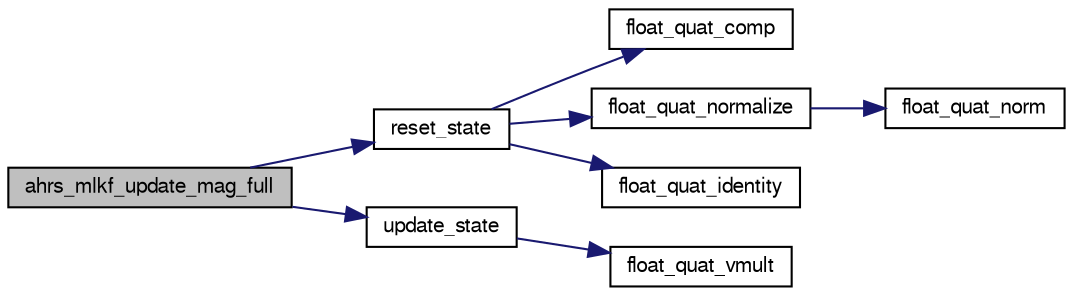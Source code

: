digraph "ahrs_mlkf_update_mag_full"
{
  edge [fontname="FreeSans",fontsize="10",labelfontname="FreeSans",labelfontsize="10"];
  node [fontname="FreeSans",fontsize="10",shape=record];
  rankdir="LR";
  Node1 [label="ahrs_mlkf_update_mag_full",height=0.2,width=0.4,color="black", fillcolor="grey75", style="filled", fontcolor="black"];
  Node1 -> Node2 [color="midnightblue",fontsize="10",style="solid",fontname="FreeSans"];
  Node2 [label="reset_state",height=0.2,width=0.4,color="black", fillcolor="white", style="filled",URL="$ahrs__float__mlkf_8c.html#a9fbef29f6a0a976770a3055c37a35d95",tooltip="Incorporate errors to reference and zeros state. "];
  Node2 -> Node3 [color="midnightblue",fontsize="10",style="solid",fontname="FreeSans"];
  Node3 [label="float_quat_comp",height=0.2,width=0.4,color="black", fillcolor="white", style="filled",URL="$group__math__algebra__float.html#gaf182e4cea0a80278a3b2856331095ff6",tooltip="Composition (multiplication) of two quaternions. "];
  Node2 -> Node4 [color="midnightblue",fontsize="10",style="solid",fontname="FreeSans"];
  Node4 [label="float_quat_normalize",height=0.2,width=0.4,color="black", fillcolor="white", style="filled",URL="$group__math__algebra__float.html#ga010393da7c94f197d0161a0071862041"];
  Node4 -> Node5 [color="midnightblue",fontsize="10",style="solid",fontname="FreeSans"];
  Node5 [label="float_quat_norm",height=0.2,width=0.4,color="black", fillcolor="white", style="filled",URL="$group__math__algebra__float.html#gaf58947a2590837aa85077d42d99fb112"];
  Node2 -> Node6 [color="midnightblue",fontsize="10",style="solid",fontname="FreeSans"];
  Node6 [label="float_quat_identity",height=0.2,width=0.4,color="black", fillcolor="white", style="filled",URL="$group__math__algebra__float.html#ga0f036208343a764a0c1616264dbe31ca",tooltip="initialises a quaternion to identity "];
  Node1 -> Node7 [color="midnightblue",fontsize="10",style="solid",fontname="FreeSans"];
  Node7 [label="update_state",height=0.2,width=0.4,color="black", fillcolor="white", style="filled",URL="$ahrs__float__mlkf_8c.html#a8a783da31e60cecc70580ab4840da0c7",tooltip="Incorporate one 3D vector measurement. "];
  Node7 -> Node8 [color="midnightblue",fontsize="10",style="solid",fontname="FreeSans"];
  Node8 [label="float_quat_vmult",height=0.2,width=0.4,color="black", fillcolor="white", style="filled",URL="$group__math__algebra__float.html#gaba11f83e0b801a4b10a5f4b417eca171",tooltip="rotate 3D vector by quaternion. "];
}
